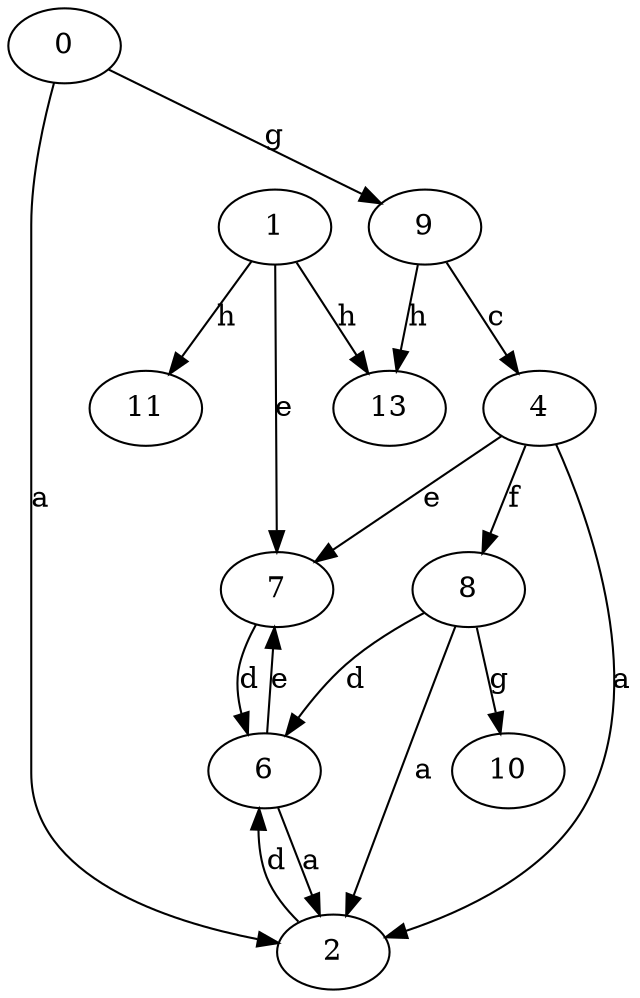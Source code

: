 strict digraph  {
1;
2;
4;
0;
6;
7;
8;
9;
10;
11;
13;
1 -> 7  [label=e];
1 -> 11  [label=h];
1 -> 13  [label=h];
2 -> 6  [label=d];
4 -> 2  [label=a];
4 -> 7  [label=e];
4 -> 8  [label=f];
0 -> 2  [label=a];
0 -> 9  [label=g];
6 -> 2  [label=a];
6 -> 7  [label=e];
7 -> 6  [label=d];
8 -> 2  [label=a];
8 -> 6  [label=d];
8 -> 10  [label=g];
9 -> 4  [label=c];
9 -> 13  [label=h];
}
